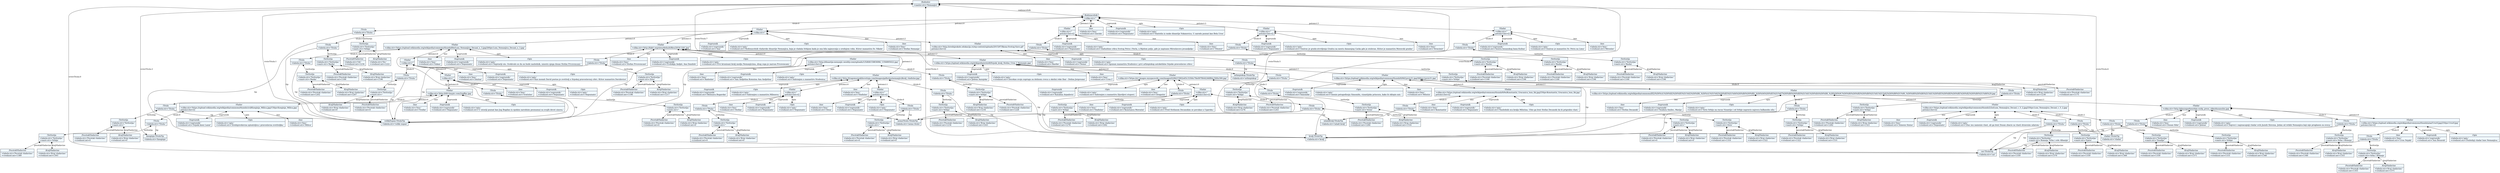 
    digraph xtext {
    fontname = "Bitstream Vera Sans"
    fontsize = 8
    node[
        shape=record,
        style=filled,
        fillcolor=aliceblue
    ]
    nodesep = 0.3
    edge[dir=black,arrowtail=empty]


68678488 -> 68669792 [label="vrsteTitula:0" arrowtail=diamond dir=both]
68669792[label="{car:TitulaTip|+labela:str='car'\l}"]
68678488 -> 68613792 [label="vrsteTitula:1" arrowtail=diamond dir=both]
68613792[label="{velikiZupan:TitulaTip|+labela:str='veliki zupan'\l}"]
68678488 -> 68827232 [label="vrsteTitula:2" arrowtail=diamond dir=both]
68827232[label="{kneginja:TitulaTip|+labela:str='kneginja'\l}"]
68678488 -> 68827792 [label="vrsteTitula:3" arrowtail=diamond dir=both]
68827792[label="{kralj:TitulaTip|+labela:str='kralj'\l}"]
68678488 -> 68827904 [label="vrsteTitula:4" arrowtail=diamond dir=both]
68827904[label="{nemaTitulu:TitulaTip|+labela:str='nema titulu'\l}"]
68678488 -> 68827960 [label="vrsteTitula:5" arrowtail=diamond dir=both]
68827960[label="{mladiKralj:TitulaTip|+labela:str='mladi kralj'\l}"]
68678488 -> 68828184 [label="vrsteTitula:6" arrowtail=diamond dir=both]
68828184[label="{vladar:TitulaTip|+labela:str='vladar'\l}"]
68678488 -> 68828240 [label="vrsteTitula:7" arrowtail=diamond dir=both]
68828240[label="{arhiepiskop:TitulaTip|+labela:str='arhiepiskop'\l}"]
68678488 -> 68689872 [label="rodonacelnik" arrowtail=diamond dir=both]
68689872 -> 68828464 [label="ime" arrowtail=diamond dir=both]
68828464[label="{:Ime|+labela:str='Ime:'\l+vrednost:str='Zavida'\l}"]
68689872 -> 68828576 [label="supruznik" arrowtail=diamond dir=both]
68828576[label="{:Supruznik|+labela:str='supruznik:'\l+vrednost:str='Nepoznato'\l}"]
68689872 -> 68828520 [label="opis" arrowtail=diamond dir=both]
68828520[label="{:Opis|+labela:str='opis:'\l+vrednost:str='Vlastelin iz raske dinastije Vukanovica. U narodu poznat kao Bela Uros'\l}"]
68689872 -> 68828800 [label="titule:0" arrowtail=diamond dir=both]
68828800 -> 68669792 [label="tip" ]
68828800 -> 68829080 [label="teritorija" arrowtail=diamond dir=both]
68829080 -> 68923520 [label="pocetakVladavine" arrowtail=diamond dir=both]
68923520[label="{:PocetakVladavine|+labela:str='Od:'\l+vrednost:int=1234\l}"]
68829080 -> 68923632 [label="krajVladavine" arrowtail=diamond dir=both]
68923632[label="{:KrajVladavine|+labela:str='Do:'\l+vrednost:int=1222\l}"]
68829080[label="{:Teritorija|+labela:str='Teritorija:'\l+naziv:str='Srbija'\l}"]
68828800[label="{:Titula|+labela:str='Titula:'\l}"]
68689872 -> 68828968 [label="potomci:0" arrowtail=diamond dir=both]
68828968 -> 68923464 [label="ime" arrowtail=diamond dir=both]
68923464[label="{:Ime|+labela:str='Ime:'\l+vrednost:str='Stefan Nemanja'\l}"]
68828968 -> 68923856 [label="supruznik" arrowtail=diamond dir=both]
68923856[label="{:Supruznik|+labela:str='supruznik:'\l+vrednost:str='Ana'\l}"]
68828968 -> 68923688 [label="opis" arrowtail=diamond dir=both]
68923688[label="{:Opis|+labela:str='opis:'\l+vrednost:str='Rodonacelnik vladarske dinastije Nemanjica, koja je vladala Srbijom kada je ona bila najmocnija u srednjem veku. Ktiror manastira Sv. Nikole'\l}"]
68828968 -> 68923912 [label="titule:0" arrowtail=diamond dir=both]
68923912 -> 68613792 [label="tip" ]
68923912 -> 68924360 [label="teritorija" arrowtail=diamond dir=both]
68924360 -> 68924528 [label="pocetakVladavine" arrowtail=diamond dir=both]
68924528[label="{:PocetakVladavine|+labela:str='Pocetak vladavine:'\l+vrednost:int=1166\l}"]
68924360 -> 68924640 [label="krajVladavine" arrowtail=diamond dir=both]
68924640[label="{:KrajVladavine|+labela:str='Kraj vladavine:'\l+vrednost:int=1196\l}"]
68924360[label="{:Teritorija|+labela:str='Teritorija:'\l+naziv:str='Raska'\l}"]
68923912[label="{:Titula|+labela:str='Titula:'\l}"]
68828968 -> 68924248 [label="potomci:0" arrowtail=diamond dir=both]
68924248 -> 68924472 [label="ime" arrowtail=diamond dir=both]
68924472[label="{:Ime|+labela:str='Ime:'\l+vrednost:str='Vukan'\l}"]
68924248 -> 68924752 [label="supruznik" arrowtail=diamond dir=both]
68924752[label="{:Supruznik|+labela:str='supruznik:'\l+vrednost:str='Nepoznato'\l}"]
68924248 -> 68924696 [label="opis" arrowtail=diamond dir=both]
68924696[label="{:Opis|+labela:str='opis:'\l+vrednost:str='Najstariji sin. Ocekivalo se da on bude naslednik, umesto njega dosao Stefan Prvovencani.'\l}"]
68924248 -> 68924976 [label="titule:0" arrowtail=diamond dir=both]
68924976 -> 68613792 [label="tip" ]
68924976 -> 68925256 [label="teritorija" arrowtail=diamond dir=both]
68925256 -> 68925424 [label="pocetakVladavine" arrowtail=diamond dir=both]
68925424[label="{:PocetakVladavine|+labela:str='Pocetak vladavine:'\l+vrednost:int=1202\l}"]
68925256 -> 68925536 [label="krajVladavine" arrowtail=diamond dir=both]
68925536[label="{:KrajVladavine|+labela:str='Kraj vladavine:'\l+vrednost:int=1207\l}"]
68925256[label="{:Teritorija|+labela:str='Teritorija:'\l+naziv:str='Raska'\l}"]
68924976[label="{:Titula|+labela:str='Titula:'\l}"]
68924248 -> 68925144 [label="potomci:0" arrowtail=diamond dir=both]
68925144 -> 68925368 [label="ime" arrowtail=diamond dir=both]
68925368[label="{:Ime|+labela:str='Ime:'\l+vrednost:str='Dmitar'\l}"]
68925144 -> 68925648 [label="supruznik" arrowtail=diamond dir=both]
68925648[label="{:Supruznik|+labela:str='supruznik:'\l+vrednost:str='Nepoznato'\l}"]
68925144 -> 68925592 [label="opis" arrowtail=diamond dir=both]
68925592[label="{:Opis|+labela:str='opis:'\l+vrednost:str='Kao monah David postao je svetitelj u Srpskoj pravoslavnoj crkvi. Ktitor manastira Davidovice'\l}"]
68925144 -> 68925872 [label="titule:0" arrowtail=diamond dir=both]
68925872 -> 68613792 [label="tip" ]
68925872 -> 68926152 [label="teritorija" arrowtail=diamond dir=both]
68926152 -> 68926320 [label="pocetakVladavine" arrowtail=diamond dir=both]
68926320[label="{:PocetakVladavine|+labela:str='Pocetak vladavine:'\l+vrednost:int=0\l}"]
68926152 -> 68926376 [label="krajVladavine" arrowtail=diamond dir=both]
68926376[label="{:KrajVladavine|+labela:str='Kraj vladavine:'\l+vrednost:int=0\l}"]
68926152[label="{:Teritorija|+labela:str='Teritorija:'\l+naziv:str=''\l}"]
68925872[label="{:Titula|+labela:str='Titula:'\l}"]
68925144 -> 68926040 [label="potomci:0" arrowtail=diamond dir=both]
68926040 -> 68926264 [label="ime" arrowtail=diamond dir=both]
68926264[label="{:Ime|+labela:str='Ime:'\l+vrednost:str='Vratislav'\l}"]
68926040 -> 68926488 [label="supruznik" arrowtail=diamond dir=both]
68926488[label="{:Supruznik|+labela:str='supruznik:'\l+vrednost:str='Nepoznato'\l}"]
68926040 -> 68926432 [label="opis" arrowtail=diamond dir=both]
68926432[label="{:Opis|+labela:str='opis:'\l+vrednost:str='Nepoznato'\l}"]
68926040 -> 68926600 [label="titule:0" arrowtail=diamond dir=both]
68926600 -> 68613792 [label="tip" ]
68926600 -> 68926936 [label="teritorija" arrowtail=diamond dir=both]
68926936 -> 68927104 [label="pocetakVladavine" arrowtail=diamond dir=both]
68927104[label="{:PocetakVladavine|+labela:str='Pocetak vladavine:'\l+vrednost:int=0\l}"]
68926936 -> 68927160 [label="krajVladavine" arrowtail=diamond dir=both]
68927160[label="{:KrajVladavine|+labela:str='Kraj vladavine:'\l+vrednost:int=0\l}"]
68926936[label="{:Teritorija|+labela:str='Teritorija:'\l+naziv:str=''\l}"]
68926600[label="{:Titula|+labela:str='Titula:'\l}"]
68926040 -> 68926824 [label="potomci:0" arrowtail=diamond dir=both]
68926824 -> 68927048 [label="ime" arrowtail=diamond dir=both]
68927048[label="{:Ime|+labela:str='Ime:'\l+vrednost:str='Vratko'\l}"]
68926824 -> 68927272 [label="supruznik" arrowtail=diamond dir=both]
68927272[label="{:Supruznik|+labela:str='supruznik:'\l+vrednost:str='Nepoznato'\l}"]
68926824 -> 68927216 [label="opis" arrowtail=diamond dir=both]
68927216[label="{:Opis|+labela:str='opis:'\l+vrednost:str='U istoriji poznat kao Jug Bogdan (u epskim narodnim pesmama) sa svojih devet sinova.'\l}"]
68926824 -> 68931656 [label="titule:0" arrowtail=diamond dir=both]
68931656 -> 68613792 [label="tip" ]
68931656 -> 68931936 [label="teritorija" arrowtail=diamond dir=both]
68931936 -> 68932104 [label="pocetakVladavine" arrowtail=diamond dir=both]
68932104[label="{:PocetakVladavine|+labela:str='Pocetak vladavine:'\l+vrednost:int=0\l}"]
68931936 -> 68932160 [label="krajVladavine" arrowtail=diamond dir=both]
68932160[label="{:KrajVladavine|+labela:str='Kraj vladavine:'\l+vrednost:int=0\l}"]
68931936[label="{:Teritorija|+labela:str='Teritorija:'\l+naziv:str=''\l}"]
68931656[label="{:Titula|+labela:str='Titula:'\l}"]
68926824 -> 68931824 [label="potomci:0" arrowtail=diamond dir=both]
68931824 -> 68932048 [label="ime" arrowtail=diamond dir=both]
68932048[label="{:Ime|+labela:str='Ime:'\l+vrednost:str='Milica'\l}"]
68931824 -> 68932272 [label="supruznik" arrowtail=diamond dir=both]
68932272[label="{:Supruznik|+labela:str='supruznik:'\l+vrednost:str='Srpski knez Lazar'\l}"]
68931824 -> 68932216 [label="opis" arrowtail=diamond dir=both]
68932216[label="{:Opis|+labela:str='opis:'\l+vrednost:str='Srednjovekovna spisateljica i pravoslavna svetiteljka.'\l}"]
68931824 -> 68932496 [label="titule:0" arrowtail=diamond dir=both]
68932496 -> 68827232 [label="tip" ]
68932496 -> 68932776 [label="teritorija" arrowtail=diamond dir=both]
68932776 -> 68932944 [label="pocetakVladavine" arrowtail=diamond dir=both]
68932944[label="{:PocetakVladavine|+labela:str='Pocetak vladavine:'\l+vrednost:int=1389\l}"]
68932776 -> 68933056 [label="krajVladavine" arrowtail=diamond dir=both]
68933056[label="{:KrajVladavine|+labela:str='Kraj vladavine:'\l+vrednost:int=1393\l}"]
68932776[label="{:Teritorija|+labela:str='Teritorija:'\l+naziv:str='Srbija'\l}"]
68932496[label="{:Titula|+labela:str='Titula:'\l}"]
68931824[label="{:Vladar|+slika:str='https://upload.wikimedia.org/wikipedia/commons/thumb/c/cd/Kneginja_Milica.jpg/150px-Kneginja_Milica.jpg'\lpotomci:list=[]\l}"]
68926824[label="{:Vladar|+slika:str='http://i49.tinypic.com/2zgffqc.jpg'\l}"]
68926040[label="{:Vladar|+slika:str=''\l}"]
68925144[label="{:Vladar|+slika:str=''\l}"]
68924248[label="{:Vladar|+slika:str='https://upload.wikimedia.org/wikipedia/commons/thumb/f/fe/Loza_Nemanjica_Decani_e_3.jpg/260px-Loza_Nemanjica_Decani_e_3.jpg'\l}"]
68828968 -> 68924416 [label="potomci:1" arrowtail=diamond dir=both]
68924416 -> 68925312 [label="ime" arrowtail=diamond dir=both]
68925312[label="{:Ime|+labela:str='Ime:'\l+vrednost:str='Stefan Prvovencani'\l}"]
68924416 -> 68926208 [label="supruznik" arrowtail=diamond dir=both]
68926208[label="{:Supruznik|+labela:str='supruznik:'\l+vrednost:str='Evdokija Andjel, Ana Dandolo'\l}"]
68924416 -> 68925816 [label="opis" arrowtail=diamond dir=both]
68925816[label="{:Opis|+labela:str='opis:'\l+vrednost:str='Prvi krunisani kralj medju Nemanjicima, zbog cega je nazvan Prvovencani.'\l}"]
68924416 -> 68926992 [label="titule:0" arrowtail=diamond dir=both]
68926992 -> 68613792 [label="tip" ]
68926992 -> 68932888 [label="teritorija" arrowtail=diamond dir=both]
68932888 -> 68933224 [label="pocetakVladavine" arrowtail=diamond dir=both]
68933224[label="{:PocetakVladavine|+labela:str='Pocetak vladavine:'\l+vrednost:int=1196\l}"]
68932888 -> 68933336 [label="krajVladavine" arrowtail=diamond dir=both]
68933336[label="{:KrajVladavine|+labela:str='Kraj vladavine:'\l+vrednost:int=1217\l}"]
68932888[label="{:Teritorija|+labela:str='Teritorija:'\l+naziv:str='Zeta'\l}"]
68926992[label="{:Titula|+labela:str='Titula:'\l}"]
68924416 -> 68932664 [label="potomci:0" arrowtail=diamond dir=both]
68932664 -> 68933168 [label="ime" arrowtail=diamond dir=both]
68933168[label="{:Ime|+labela:str='Ime:'\l+vrednost:str='Radoslav'\l}"]
68932664 -> 68933448 [label="supruznik" arrowtail=diamond dir=both]
68933448[label="{:Supruznik|+labela:str='supruznik:'\l+vrednost:str='Ana Andjelina Komnina Ana Andjelina'\l}"]
68932664 -> 68933392 [label="opis" arrowtail=diamond dir=both]
68933392[label="{:Opis|+labela:str='opis:'\l+vrednost:str='Sahranjen u manastiru Studenica.'\l}"]
68932664 -> 68933560 [label="titule:0" arrowtail=diamond dir=both]
68933560 -> 68827792 [label="tip" ]
68933560 -> 68933896 [label="teritorija" arrowtail=diamond dir=both]
68933896 -> 68934064 [label="pocetakVladavine" arrowtail=diamond dir=both]
68934064[label="{:PocetakVladavine|+labela:str='Pocetak vladavine:'\l+vrednost:int=1228\l}"]
68933896 -> 68934176 [label="krajVladavine" arrowtail=diamond dir=both]
68934176[label="{:KrajVladavine|+labela:str='Kraj vladavine:'\l+vrednost:int=1234\l}"]
68933896[label="{:Teritorija|+labela:str='Teritorija:'\l+naziv:str='Srbija'\l}"]
68933560[label="{:Titula|+labela:str='Titula:'\l}"]
68932664[label="{:Vladar|+slika:str='http://dinastija-nemanjic.weebly.com/uploads/1/5/8/8/15883696/_1356895022.jpg'\lpotomci:list=[]\l}"]
68924416 -> 68933112 [label="potomci:1" arrowtail=diamond dir=both]
68933112 -> 68933784 [label="ime" arrowtail=diamond dir=both]
68933784[label="{:Ime|+labela:str='Ime:'\l+vrednost:str='Vladislav'\l}"]
68933112 -> 68934008 [label="supruznik" arrowtail=diamond dir=both]
68934008[label="{:Supruznik|+labela:str='supruznik:'\l+vrednost:str='Belosava Bugarska'\l}"]
68933112 -> 68933952 [label="opis" arrowtail=diamond dir=both]
68933952[label="{:Opis|+labela:str='opis:'\l+vrednost:str='Sahranjen u manastiru Mileseva.'\l}"]
68933112 -> 68934288 [label="titule:0" arrowtail=diamond dir=both]
68934288 -> 68827792 [label="tip" ]
68934288 -> 68934624 [label="teritorija" arrowtail=diamond dir=both]
68934624 -> 68934792 [label="pocetakVladavine" arrowtail=diamond dir=both]
68934792[label="{:PocetakVladavine|+labela:str='Pocetak vladavine:'\l+vrednost:int=1234\l}"]
68934624 -> 68934904 [label="krajVladavine" arrowtail=diamond dir=both]
68934904[label="{:KrajVladavine|+labela:str='Kraj vladavine:'\l+vrednost:int=1243\l}"]
68934624[label="{:Teritorija|+labela:str='Teritorija:'\l+naziv:str='Srbija'\l}"]
68934288[label="{:Titula|+labela:str='Titula:'\l}"]
68933112 -> 68934512 [label="potomci:0" arrowtail=diamond dir=both]
68934512 -> 68934736 [label="ime" arrowtail=diamond dir=both]
68934736[label="{:Ime|+labela:str='Ime:'\l+vrednost:str='Stefan'\l}"]
68934512 -> 68935016 [label="supruznik" arrowtail=diamond dir=both]
68935016[label="{:Supruznik|+labela:str='supruznik:'\l+vrednost:str='Nepoznato'\l}"]
68934512 -> 68934960 [label="opis" arrowtail=diamond dir=both]
68934960[label="{:Opis|+labela:str='opis:'\l+vrednost:str='Nepoznato'\l}"]
68934512 -> 68935240 [label="titule:0" arrowtail=diamond dir=both]
68935240 -> 68827904 [label="tip" ]
68935240 -> 68935520 [label="teritorija" arrowtail=diamond dir=both]
68935520 -> 68935752 [label="pocetakVladavine" arrowtail=diamond dir=both]
68935752[label="{:PocetakVladavine|+labela:str='Pocetak vladavine:'\l+vrednost:int=0\l}"]
68935520 -> 68935808 [label="krajVladavine" arrowtail=diamond dir=both]
68935808[label="{:KrajVladavine|+labela:str='Kraj vladavine:'\l+vrednost:int=0\l}"]
68935520[label="{:Teritorija|+labela:str='Teritorija:'\l+naziv:str=''\l}"]
68935240[label="{:Titula|+labela:str='Titula:'\l}"]
68934512[label="{:Vladar|+slika:str=''\lpotomci:list=[]\l}"]
68933112 -> 68934680 [label="potomci:1" arrowtail=diamond dir=both]
68934680 -> 68935408 [label="ime" arrowtail=diamond dir=both]
68935408[label="{:Ime|+labela:str='Ime:'\l+vrednost:str='Desa'\l}"]
68934680 -> 68935632 [label="supruznik" arrowtail=diamond dir=both]
68935632[label="{:Supruznik|+labela:str='supruznik:'\l+vrednost:str='Nepoznato'\l}"]
68934680 -> 68935576 [label="opis" arrowtail=diamond dir=both]
68935576[label="{:Opis|+labela:str='opis:'\l+vrednost:str='Nepoznato'\l}"]
68934680 -> 68936032 [label="titule:0" arrowtail=diamond dir=both]
68936032 -> 68827904 [label="tip" ]
68936032 -> 68936312 [label="teritorija" arrowtail=diamond dir=both]
68936312 -> 68936480 [label="pocetakVladavine" arrowtail=diamond dir=both]
68936480[label="{:PocetakVladavine|+labela:str='Pocetak vladavine:'\l+vrednost:int=0\l}"]
68936312 -> 68936536 [label="krajVladavine" arrowtail=diamond dir=both]
68936536[label="{:KrajVladavine|+labela:str='Kraj vladavine:'\l+vrednost:int=0\l}"]
68936312[label="{:Teritorija|+labela:str='Teritorija:'\l+naziv:str=''\l}"]
68936032[label="{:Titula|+labela:str='Titula:'\l}"]
68934680[label="{:Vladar|+slika:str=''\lpotomci:list=[]\l}"]
68933112[label="{:Vladar|+slika:str='http://tragomsrpskihsvetinja.com/images/galleries/nemanjici/kralj_vladislav.jpg'\l}"]
68924416 -> 68933616 [label="potomci:2" arrowtail=diamond dir=both]
68933616 -> 68935184 [label="ime" arrowtail=diamond dir=both]
68935184[label="{:Ime|+labela:str='Ime:'\l+vrednost:str='Uros I'\l}"]
68933616 -> 68936200 [label="supruznik" arrowtail=diamond dir=both]
68936200[label="{:Supruznik|+labela:str='supruznik:'\l+vrednost:str='Jelena Anzujska'\l}"]
68933616 -> 68935976 [label="opis" arrowtail=diamond dir=both]
68935976[label="{:Opis|+labela:str='opis:'\l+vrednost:str='Docekao svoju suprugu sa dolinom cveca u okolini reke Ibar - Dolina Jorgovana'\l}"]
68933616 -> 68936648 [label="titule:0" arrowtail=diamond dir=both]
68936648 -> 68827792 [label="tip" ]
68936648 -> 68936928 [label="teritorija" arrowtail=diamond dir=both]
68936928 -> 68937096 [label="pocetakVladavine" arrowtail=diamond dir=both]
68937096[label="{:PocetakVladavine|+labela:str='Pocetak vladavine:'\l+vrednost:int=1243\l}"]
68936928 -> 68937208 [label="krajVladavine" arrowtail=diamond dir=both]
68937208[label="{:KrajVladavine|+labela:str='Kraj vladavine:'\l+vrednost:int=1276\l}"]
68936928[label="{:Teritorija|+labela:str='Teritorija:'\l+naziv:str='Srbija'\l}"]
68936648[label="{:Titula|+labela:str='Titula:'\l}"]
68933616 -> 68936816 [label="potomci:0" arrowtail=diamond dir=both]
68936816 -> 68937040 [label="ime" arrowtail=diamond dir=both]
68937040[label="{:Ime|+labela:str='Ime:'\l+vrednost:str='Dragutin'\l}"]
68936816 -> 68937320 [label="supruznik" arrowtail=diamond dir=both]
68937320[label="{:Supruznik|+labela:str='supruznik:'\l+vrednost:str='Katalina Arpadovic'\l}"]
68936816 -> 68937264 [label="opis" arrowtail=diamond dir=both]
68937264[label="{:Opis|+labela:str='opis:'\l+vrednost:str='Sahranjen u manastiru Djurdjevi stupovi.'\l}"]
68936816 -> 68937432 [label="titule:0" arrowtail=diamond dir=both]
68937432 -> 68827792 [label="tip" ]
68937432 -> 68937768 [label="teritorija" arrowtail=diamond dir=both]
68937768 -> 68937936 [label="pocetakVladavine" arrowtail=diamond dir=both]
68937936[label="{:PocetakVladavine|+labela:str='Pocetak vladavine:'\l+vrednost:int=1276\l}"]
68937768 -> 68938048 [label="krajVladavine" arrowtail=diamond dir=both]
68938048[label="{:KrajVladavine|+labela:str='Kraj vladavine:'\l+vrednost:int=1282\l}"]
68937768[label="{:Teritorija|+labela:str='Teritorija:'\l+naziv:str='Srbija'\l}"]
68937432[label="{:Titula|+labela:str='Titula:'\l}"]
68936816 -> 68937656 [label="titule:1" arrowtail=diamond dir=both]
68937656 -> 68827792 [label="tip" ]
68937656 -> 68938160 [label="teritorija" arrowtail=diamond dir=both]
68938160 -> 68938328 [label="pocetakVladavine" arrowtail=diamond dir=both]
68938328[label="{:PocetakVladavine|+labela:str='Pocetak vladavine:'\l+vrednost:int=1284\l}"]
68938160 -> 68938440 [label="krajVladavine" arrowtail=diamond dir=both]
68938440[label="{:KrajVladavine|+labela:str='Kraj vladavine:'\l+vrednost:int=1316\l}"]
68938160[label="{:Teritorija|+labela:str='Teritorija:'\l+naziv:str='Srem'\l}"]
68937656[label="{:Titula|+labela:str='Titula:'\l}"]
68936816 -> 68937824 [label="potomci:0" arrowtail=diamond dir=both]
68937824 -> 68938272 [label="ime" arrowtail=diamond dir=both]
68938272[label="{:Ime|+labela:str='Ime:'\l+vrednost:str='Vladislav'\l}"]
68937824 -> 68938552 [label="supruznik" arrowtail=diamond dir=both]
68938552[label="{:Supruznik|+labela:str='supruznik:'\l+vrednost:str='Konstanca Morozini'\l}"]
68937824 -> 68938496 [label="opis" arrowtail=diamond dir=both]
68938496[label="{:Opis|+labela:str='opis:'\l+vrednost:str='Pred Stefanom Decanskim se povukao u Ugarsku.'\l}"]
68937824 -> 68938664 [label="titule:0" arrowtail=diamond dir=both]
68938664 -> 68827904 [label="tip" ]
68938664 -> 68939000 [label="teritorija" arrowtail=diamond dir=both]
68939000 -> 68939168 [label="pocetakVladavine" arrowtail=diamond dir=both]
68939168[label="{:PocetakVladavine|+labela:str='Pocetak vladavine:'\l+vrednost:int=0\l}"]
68939000 -> 68939224 [label="krajVladavine" arrowtail=diamond dir=both]
68939224[label="{:KrajVladavine|+labela:str='Kraj vladavine:'\l+vrednost:int=0\l}"]
68939000[label="{:Teritorija|+labela:str='Teritorija:'\l+naziv:str=''\l}"]
68938664[label="{:Titula|+labela:str='Titula:'\l}"]
68937824[label="{:Vladar|+slika:str=''\lpotomci:list=[]\l}"]
68936816[label="{:Vladar|+slika:str='https://a1-images.myspacecdn.com/images02/84/15902e65c31f44c78e097f644246f84c/300x300.jpg'\l}"]
68933616 -> 68936984 [label="potomci:1" arrowtail=diamond dir=both]
68936984 -> 68938216 [label="ime" arrowtail=diamond dir=both]
68938216[label="{:Ime|+labela:str='Ime:'\l+vrednost:str='Milutin'\l}"]
68936984 -> 68938888 [label="supruznik" arrowtail=diamond dir=both]
68938888[label="{:Supruznik|+labela:str='supruznik:'\l+vrednost:str='Simonida'\l}"]
68936984 -> 68938720 [label="opis" arrowtail=diamond dir=both]
68938720[label="{:Opis|+labela:str='opis:'\l+vrednost:str='Ozenio petogodisnju Simonidu, vizantijsku princezu, kako bi sklopio mir. '\l}"]
68936984 -> 68939336 [label="titule:0" arrowtail=diamond dir=both]
68939336 -> 68827792 [label="tip" ]
68939336 -> 68939616 [label="teritorija" arrowtail=diamond dir=both]
68939616 -> 68952136 [label="pocetakVladavine" arrowtail=diamond dir=both]
68952136[label="{:PocetakVladavine|+labela:str='Pocetak vladavine:'\l+vrednost:int=1282\l}"]
68939616 -> 68952248 [label="krajVladavine" arrowtail=diamond dir=both]
68952248[label="{:KrajVladavine|+labela:str='Kraj vladavine:'\l+vrednost:int=1321\l}"]
68939616[label="{:Teritorija|+labela:str='Teritorija:'\l+naziv:str='Srbija'\l}"]
68939336[label="{:Titula|+labela:str='Titula:'\l}"]
68936984 -> 68939504 [label="potomci:0" arrowtail=diamond dir=both]
68939504 -> 68939728 [label="ime" arrowtail=diamond dir=both]
68939728[label="{:Ime|+labela:str='Ime:'\l+vrednost:str='Konstantin'\l}"]
68939504 -> 68952360 [label="supruznik" arrowtail=diamond dir=both]
68952360[label="{:Supruznik|+labela:str='supruznik:'\l+vrednost:str='Nepoznato'\l}"]
68939504 -> 68952304 [label="opis" arrowtail=diamond dir=both]
68952304[label="{:Opis|+labela:str='opis:'\l+vrednost:str='Naslednik oca kralja Milutina. Ubio ga brat Stefan Decanski da bi prigrabio vlast.'\l}"]
68939504 -> 68952472 [label="titule:0" arrowtail=diamond dir=both]
68952472 -> 68827960 [label="tip" ]
68952472 -> 68952808 [label="teritorija" arrowtail=diamond dir=both]
68952808 -> 68952976 [label="pocetakVladavine" arrowtail=diamond dir=both]
68952976[label="{:PocetakVladavine|+labela:str='Pocetak vladavine:'\l+vrednost:int=1316\l}"]
68952808 -> 68953088 [label="krajVladavine" arrowtail=diamond dir=both]
68953088[label="{:KrajVladavine|+labela:str='Kraj vladavine:'\l+vrednost:int=1322\l}"]
68952808[label="{:Teritorija|+labela:str='Teritorija:'\l+naziv:str='Zeta'\l}"]
68952472[label="{:Titula|+labela:str='Titula:'\l}"]
68939504[label="{:Vladar|+slika:str='https://upload.wikimedia.org/wikipedia/commons/thumb/0/0e/Konstantin_Gracanica_loza_lik.jpg/250px-Konstantin_Gracanica_loza_lik.jpg'\lpotomci:list=[]\l}"]
68936984 -> 68939672 [label="potomci:1" arrowtail=diamond dir=both]
68939672 -> 68952696 [label="ime" arrowtail=diamond dir=both]
68952696[label="{:Ime|+labela:str='Ime:'\l+vrednost:str='Stefan Decanski'\l}"]
68939672 -> 68952920 [label="supruznik" arrowtail=diamond dir=both]
68952920[label="{:Supruznik|+labela:str='supruznik:'\l+vrednost:str='Teodora Smilec, Marija'\l}"]
68939672 -> 68952864 [label="opis" arrowtail=diamond dir=both]
68952864[label="{:Opis|+labela:str='opis:'\l+vrednost:str='Sirio Srbiju na racun Vizantije i od Srbije napravio najvecu balkansku silu.'\l}"]
68939672 -> 68953200 [label="titule:0" arrowtail=diamond dir=both]
68953200 -> 68827792 [label="tip" ]
68953200 -> 68953536 [label="teritorija" arrowtail=diamond dir=both]
68953536 -> 68953704 [label="pocetakVladavine" arrowtail=diamond dir=both]
68953704[label="{:PocetakVladavine|+labela:str='Pocetak vladavine:'\l+vrednost:int=1322\l}"]
68953536 -> 68953816 [label="krajVladavine" arrowtail=diamond dir=both]
68953816[label="{:KrajVladavine|+labela:str='Kraj vladavine:'\l+vrednost:int=1331\l}"]
68953536[label="{:Teritorija|+labela:str='Teritorija:'\l+naziv:str='Srbija'\l}"]
68953200[label="{:Titula|+labela:str='Titula:'\l}"]
68939672 -> 68953424 [label="potomci:0" arrowtail=diamond dir=both]
68953424 -> 68953648 [label="ime" arrowtail=diamond dir=both]
68953648[label="{:Ime|+labela:str='Ime:'\l+vrednost:str='Simeon Sinisa'\l}"]
68953424 -> 68953928 [label="supruznik" arrowtail=diamond dir=both]
68953928[label="{:Supruznik|+labela:str='supruznik:'\l+vrednost:str='Nepoznato'\l}"]
68953424 -> 68953872 [label="opis" arrowtail=diamond dir=both]
68953872[label="{:Opis|+labela:str='opis:'\l+vrednost:str='Otac mu namenio vlast, ali ga brat Dusan zbacio sa vlasti drzavnim udarom.'\l}"]
68953424 -> 68954040 [label="titule:0" arrowtail=diamond dir=both]
68954040 -> 68669792 [label="tip" ]
68954040 -> 68954376 [label="teritorija" arrowtail=diamond dir=both]
68954376 -> 68954544 [label="pocetakVladavine" arrowtail=diamond dir=both]
68954544[label="{:PocetakVladavine|+labela:str='Pocetak vladavine:'\l+vrednost:int=1359\l}"]
68954376 -> 68954600 [label="krajVladavine" arrowtail=diamond dir=both]
68954600[label="{:KrajVladavine|+labela:str='Kraj vladavine:'\l+vrednost:int=1370\l}"]
68954376[label="{:Teritorija|+labela:str='Teritorija:'\l+naziv:str='Romeja, Srba i cele Albanije'\l}"]
68954040[label="{:Titula|+labela:str='Titula:'\l}"]
68953424 -> 68954264 [label="titule:1" arrowtail=diamond dir=both]
68954264 -> 68828184 [label="tip" ]
68954264 -> 68954712 [label="teritorija" arrowtail=diamond dir=both]
68954712 -> 68954880 [label="pocetakVladavine" arrowtail=diamond dir=both]
68954880[label="{:PocetakVladavine|+labela:str='Pocetak vladavine:'\l+vrednost:int=1359\l}"]
68954712 -> 68954992 [label="krajVladavine" arrowtail=diamond dir=both]
68954992[label="{:KrajVladavine|+labela:str='Kraj vladavine:'\l+vrednost:int=1366\l}"]
68954712[label="{:Teritorija|+labela:str='Teritorija:'\l+naziv:str='Epira'\l}"]
68954264[label="{:Titula|+labela:str='Titula:'\l}"]
68953424 -> 68954432 [label="titule:2" arrowtail=diamond dir=both]
68954432 -> 68828184 [label="tip" ]
68954432 -> 68955104 [label="teritorija" arrowtail=diamond dir=both]
68955104 -> 68955272 [label="pocetakVladavine" arrowtail=diamond dir=both]
68955272[label="{:PocetakVladavine|+labela:str='Pocetak vladavine:'\l+vrednost:int=1359\l}"]
68955104 -> 68955328 [label="krajVladavine" arrowtail=diamond dir=both]
68955328[label="{:KrajVladavine|+labela:str='Kraj vladavine:'\l+vrednost:int=1371\l}"]
68955104[label="{:Teritorija|+labela:str='Teritorija:'\l+naziv:str='Tesalije'\l}"]
68954432[label="{:Titula|+labela:str='Titula:'\l}"]
68953424[label="{:Vladar|+slika:str='https://upload.wikimedia.org/wikipedia/commons/thumb/2/2e/Loza_Nemanjica_Decani_c_5_2.jpg/250px-Loza_Nemanjica_Decani_c_5_2.jpg'\lpotomci:list=[]\l}"]
68939672 -> 68953592 [label="potomci:1" arrowtail=diamond dir=both]
68953592 -> 68954768 [label="ime" arrowtail=diamond dir=both]
68954768[label="{:Ime|+labela:str='Ime:'\l+vrednost:str='Dusan Silni'\l}"]
68953592 -> 68955216 [label="supruznik" arrowtail=diamond dir=both]
68955216[label="{:Supruznik|+labela:str='supruznik:'\l+vrednost:str='Jelena'\l}"]
68953592 -> 68955160 [label="opis" arrowtail=diamond dir=both]
68955160[label="{:Opis|+labela:str='opis:'\l+vrednost:str='Najveci i najznacajniji vladar svih Juznih Slovena. Jedan od retkih Nemanjica koji nije proglasen za sveca.'\l}"]
68953592 -> 68955440 [label="titule:0" arrowtail=diamond dir=both]
68955440 -> 68827792 [label="tip" ]
68955440 -> 68955832 [label="teritorija" arrowtail=diamond dir=both]
68955832 -> 68956000 [label="pocetakVladavine" arrowtail=diamond dir=both]
68956000[label="{:PocetakVladavine|+labela:str='Pocetak vladavine:'\l+vrednost:int=1331\l}"]
68955832 -> 68956112 [label="krajVladavine" arrowtail=diamond dir=both]
68956112[label="{:KrajVladavine|+labela:str='Kraj vladavine:'\l+vrednost:int=1346\l}"]
68955832[label="{:Teritorija|+labela:str='Teritorija:'\l+naziv:str='Srbija'\l}"]
68955440[label="{:Titula|+labela:str='Titula:'\l}"]
68953592 -> 68955720 [label="titule:1" arrowtail=diamond dir=both]
68955720 -> 68669792 [label="tip" ]
68955720 -> 68960384 [label="teritorija" arrowtail=diamond dir=both]
68960384 -> 68960552 [label="pocetakVladavine" arrowtail=diamond dir=both]
68960552[label="{:PocetakVladavine|+labela:str='Pocetak vladavine:'\l+vrednost:int=1346\l}"]
68960384 -> 68960608 [label="krajVladavine" arrowtail=diamond dir=both]
68960608[label="{:KrajVladavine|+labela:str='Kraj vladavine:'\l+vrednost:int=1355\l}"]
68960384[label="{:Teritorija|+labela:str='Teritorija:'\l+naziv:str='Srba i Romeja'\l}"]
68955720[label="{:Titula|+labela:str='Titula:'\l}"]
68953592 -> 68955888 [label="potomci:0" arrowtail=diamond dir=both]
68955888 -> 68960496 [label="ime" arrowtail=diamond dir=both]
68960496[label="{:Ime|+labela:str='Ime:'\l+vrednost:str='Uros Nejaki'\l}"]
68955888 -> 68960720 [label="supruznik" arrowtail=diamond dir=both]
68960720[label="{:Supruznik|+labela:str='supruznik:'\l+vrednost:str='Ana Besarab'\l}"]
68955888 -> 68960664 [label="opis" arrowtail=diamond dir=both]
68960664[label="{:Opis|+labela:str='opis:'\l+vrednost:str='Poslednji vladar loze Nemanjica.'\l}"]
68955888 -> 68960832 [label="titule:0" arrowtail=diamond dir=both]
68960832 -> 68669792 [label="tip" ]
68960832 -> 68961168 [label="teritorija" arrowtail=diamond dir=both]
68961168 -> 68961336 [label="pocetakVladavine" arrowtail=diamond dir=both]
68961336[label="{:PocetakVladavine|+labela:str='Pocetak vladavine:'\l+vrednost:int=1355\l}"]
68961168 -> 68961392 [label="krajVladavine" arrowtail=diamond dir=both]
68961392[label="{:KrajVladavine|+labela:str='Kraj vladavine:'\l+vrednost:int=1371\l}"]
68961168[label="{:Teritorija|+labela:str='Teritorija:'\l+naziv:str='Srba i Romeja'\l}"]
68960832[label="{:Titula|+labela:str='Titula:'\l}"]
68955888[label="{:Vladar|+slika:str='https://upload.wikimedia.org/wikipedia/commons/thumb/a/aa/UrosV.jpg/250px-UrosV.jpg'\lpotomci:list=[]\l}"]
68953592[label="{:Vladar|+slika:str='http://glaszapadnesrbije.rs/dp_press_slike/dusansilni.jpg'\l}"]
68939672[label="{:Vladar|+slika:str='https://upload.wikimedia.org/wikipedia/commons/f/f2/%D0%A1%D0%B2%D0%B5%D1%82%D0%B8_%D0%A1%D1%82%D0%B5%D1%84%D0%B0%D0%BD_%D0%94%D0%B5%D1%87%D0%B0%D0%BD%D1%81%D0%BA%D0%B8_%28%D0%9C%D0%B0%D0%BD%D0%B0%D1%81%D1%82%D0%B8%D1%80_%D0%88%D0%B0%D1%81%D0%B5%D0%BD%D0%BE%D0%B2%D0%B0%D1%86%29.jpg'\l}"]
68936984[label="{:Vladar|+slika:str='https://upload.wikimedia.org/wikipedia/commons/thumb/0/06/Ljevis31.jpg/260px-Ljevis31.jpg'\l}"]
68933616[label="{:Vladar|+slika:str='https://upload.wikimedia.org/wikipedia/sr/e/e8/Srpski_kralj_Stefan_Uros_I_Nemanjic.jpg'\l}"]
68924416[label="{:Vladar|+slika:str='http://fakti.org/sites/default/files/2016-1/01.jpg'\l}"]
68828968 -> 68924920 [label="potomci:2" arrowtail=diamond dir=both]
68924920 -> 68934344 [label="ime" arrowtail=diamond dir=both]
68934344[label="{:Ime|+labela:str='Ime:'\l+vrednost:str='Rastko'\l}"]
68924920 -> 68937488 [label="supruznik" arrowtail=diamond dir=both]
68937488[label="{:Supruznik|+labela:str='supruznik:'\l+vrednost:str='Nema'\l}"]
68924920 -> 68936592 [label="opis" arrowtail=diamond dir=both]
68936592[label="{:Opis|+labela:str='opis:'\l+vrednost:str='Iguman manastira Studenice i prvi arhiepiskop autokefalne Srpske pravoslavne crkve.'\l}"]
68924920 -> 68954096 [label="titule:0" arrowtail=diamond dir=both]
68954096 -> 68828240 [label="tip" ]
68954096 -> 68961280 [label="teritorija" arrowtail=diamond dir=both]
68961280 -> 68961560 [label="pocetakVladavine" arrowtail=diamond dir=both]
68961560[label="{:PocetakVladavine|+labela:str='Pocetak vladavine:'\l+vrednost:int=1175\l}"]
68961280 -> 68961672 [label="krajVladavine" arrowtail=diamond dir=both]
68961672[label="{:KrajVladavine|+labela:str='Kraj vladavine:'\l+vrednost:int=1236\l}"]
68961280[label="{:Teritorija|+labela:str='Teritorija:'\l+naziv:str='Srbija'\l}"]
68954096[label="{:Titula|+labela:str='Titula:'\l}"]
68924920[label="{:Vladar|+slika:str='http://srednjeskole.edukacija.rs/wp-content/uploads/2015/07/Ikona-Svetog-Save.gif'\lpotomci:list=[]\l}"]
68828968[label="{:Vladar|+slika:str=''\l}"]
68689872 -> 68829136 [label="potomci:1" arrowtail=diamond dir=both]
68829136 -> 68927440 [label="ime" arrowtail=diamond dir=both]
68927440[label="{:Ime|+labela:str='Ime:'\l+vrednost:str='Tihomir'\l}"]
68829136 -> 68953256 [label="supruznik" arrowtail=diamond dir=both]
68953256[label="{:Supruznik|+labela:str='supruznik:'\l+vrednost:str='Nepoznato'\l}"]
68829136 -> 68961056 [label="opis" arrowtail=diamond dir=both]
68961056[label="{:Opis|+labela:str='opis:'\l+vrednost:str='Zaduzbine crkva Svetog Petra i Pavla, u Bijelom polju, gde je napisano Miroslavovo jevandjelje.'\l}"]
68829136 -> 68961784 [label="titule:0" arrowtail=diamond dir=both]
68961784 -> 68613792 [label="tip" ]
68961784 -> 68962064 [label="teritorija" arrowtail=diamond dir=both]
68962064 -> 68962232 [label="pocetakVladavine" arrowtail=diamond dir=both]
68962232[label="{:PocetakVladavine|+labela:str='Pocetak vladavine:'\l+vrednost:int=1166\l}"]
68962064 -> 68962344 [label="krajVladavine" arrowtail=diamond dir=both]
68962344[label="{:KrajVladavine|+labela:str='Kraj vladavine:'\l+vrednost:int=1196\l}"]
68962064[label="{:Teritorija|+labela:str='Teritorija:'\l+naziv:str='Raska'\l}"]
68961784[label="{:Titula|+labela:str='Titula:'\l}"]
68829136[label="{:Vladar|+slika:str=''\lpotomci:list=[]\l}"]
68689872 -> 68924024 [label="potomci:2" arrowtail=diamond dir=both]
68924024 -> 68961952 [label="ime" arrowtail=diamond dir=both]
68961952[label="{:Ime|+labela:str='Ime:'\l+vrednost:str='Stracimir'\l}"]
68924024 -> 68962176 [label="supruznik" arrowtail=diamond dir=both]
68962176[label="{:Supruznik|+labela:str='supruznik:'\l+vrednost:str='Nepoznato'\l}"]
68924024 -> 68962120 [label="opis" arrowtail=diamond dir=both]
68962120[label="{:Opis|+labela:str='opis:'\l+vrednost:str='Osnivac je grada-utvrdjenja Gradca na mestu danasnjeg Cacka gde je stolovao. Ktitor je manastira Moravski gradac'\l}"]
68924024 -> 68962456 [label="titule:0" arrowtail=diamond dir=both]
68962456 -> 68613792 [label="tip" ]
68962456 -> 68962792 [label="teritorija" arrowtail=diamond dir=both]
68962792 -> 68962960 [label="pocetakVladavine" arrowtail=diamond dir=both]
68962960[label="{:PocetakVladavine|+labela:str='Pocetak vladavine:'\l+vrednost:int=1166\l}"]
68962792 -> 68963072 [label="krajVladavine" arrowtail=diamond dir=both]
68963072[label="{:KrajVladavine|+labela:str='Kraj vladavine:'\l+vrednost:int=1196\l}"]
68962792[label="{:Teritorija|+labela:str='Teritorija:'\l+naziv:str='Raska'\l}"]
68962456[label="{:Titula|+labela:str='Titula:'\l}"]
68924024[label="{:Vladar|+slika:str=''\lpotomci:list=[]\l}"]
68689872 -> 68961728 [label="potomci:3" arrowtail=diamond dir=both]
68961728 -> 68962680 [label="ime" arrowtail=diamond dir=both]
68962680[label="{:Ime|+labela:str='Ime:'\l+vrednost:str='Miroslav'\l}"]
68961728 -> 68962904 [label="supruznik" arrowtail=diamond dir=both]
68962904[label="{:Supruznik|+labela:str='supruznik:'\l+vrednost:str='Sestra bosanskog bana Kulina'\l}"]
68961728 -> 68962848 [label="opis" arrowtail=diamond dir=both]
68962848[label="{:Opis|+labela:str='opis:'\l+vrednost:str='Osnivac je manastira Sv. Petra na Limu'\l}"]
68961728 -> 68963184 [label="titule:0" arrowtail=diamond dir=both]
68963184 -> 68613792 [label="tip" ]
68963184 -> 68963520 [label="teritorija" arrowtail=diamond dir=both]
68963520 -> 68963688 [label="pocetakVladavine" arrowtail=diamond dir=both]
68963688[label="{:PocetakVladavine|+labela:str='Pocetak vladavine:'\l+vrednost:int=1166\l}"]
68963520 -> 68963800 [label="krajVladavine" arrowtail=diamond dir=both]
68963800[label="{:KrajVladavine|+labela:str='Kraj vladavine:'\l+vrednost:int=1196\l}"]
68963520[label="{:Teritorija|+labela:str='Teritorija:'\l+naziv:str='Raska'\l}"]
68963184[label="{:Titula|+labela:str='Titula:'\l}"]
68961728[label="{:Vladar|+slika:str=''\lpotomci:list=[]\l}"]
68689872[label="{:Rodonacelnik|+slika:str=''\l}"]
68678488[label="{:Rodoslov|+naslov:str='Nemanjici'\l}"]

}
